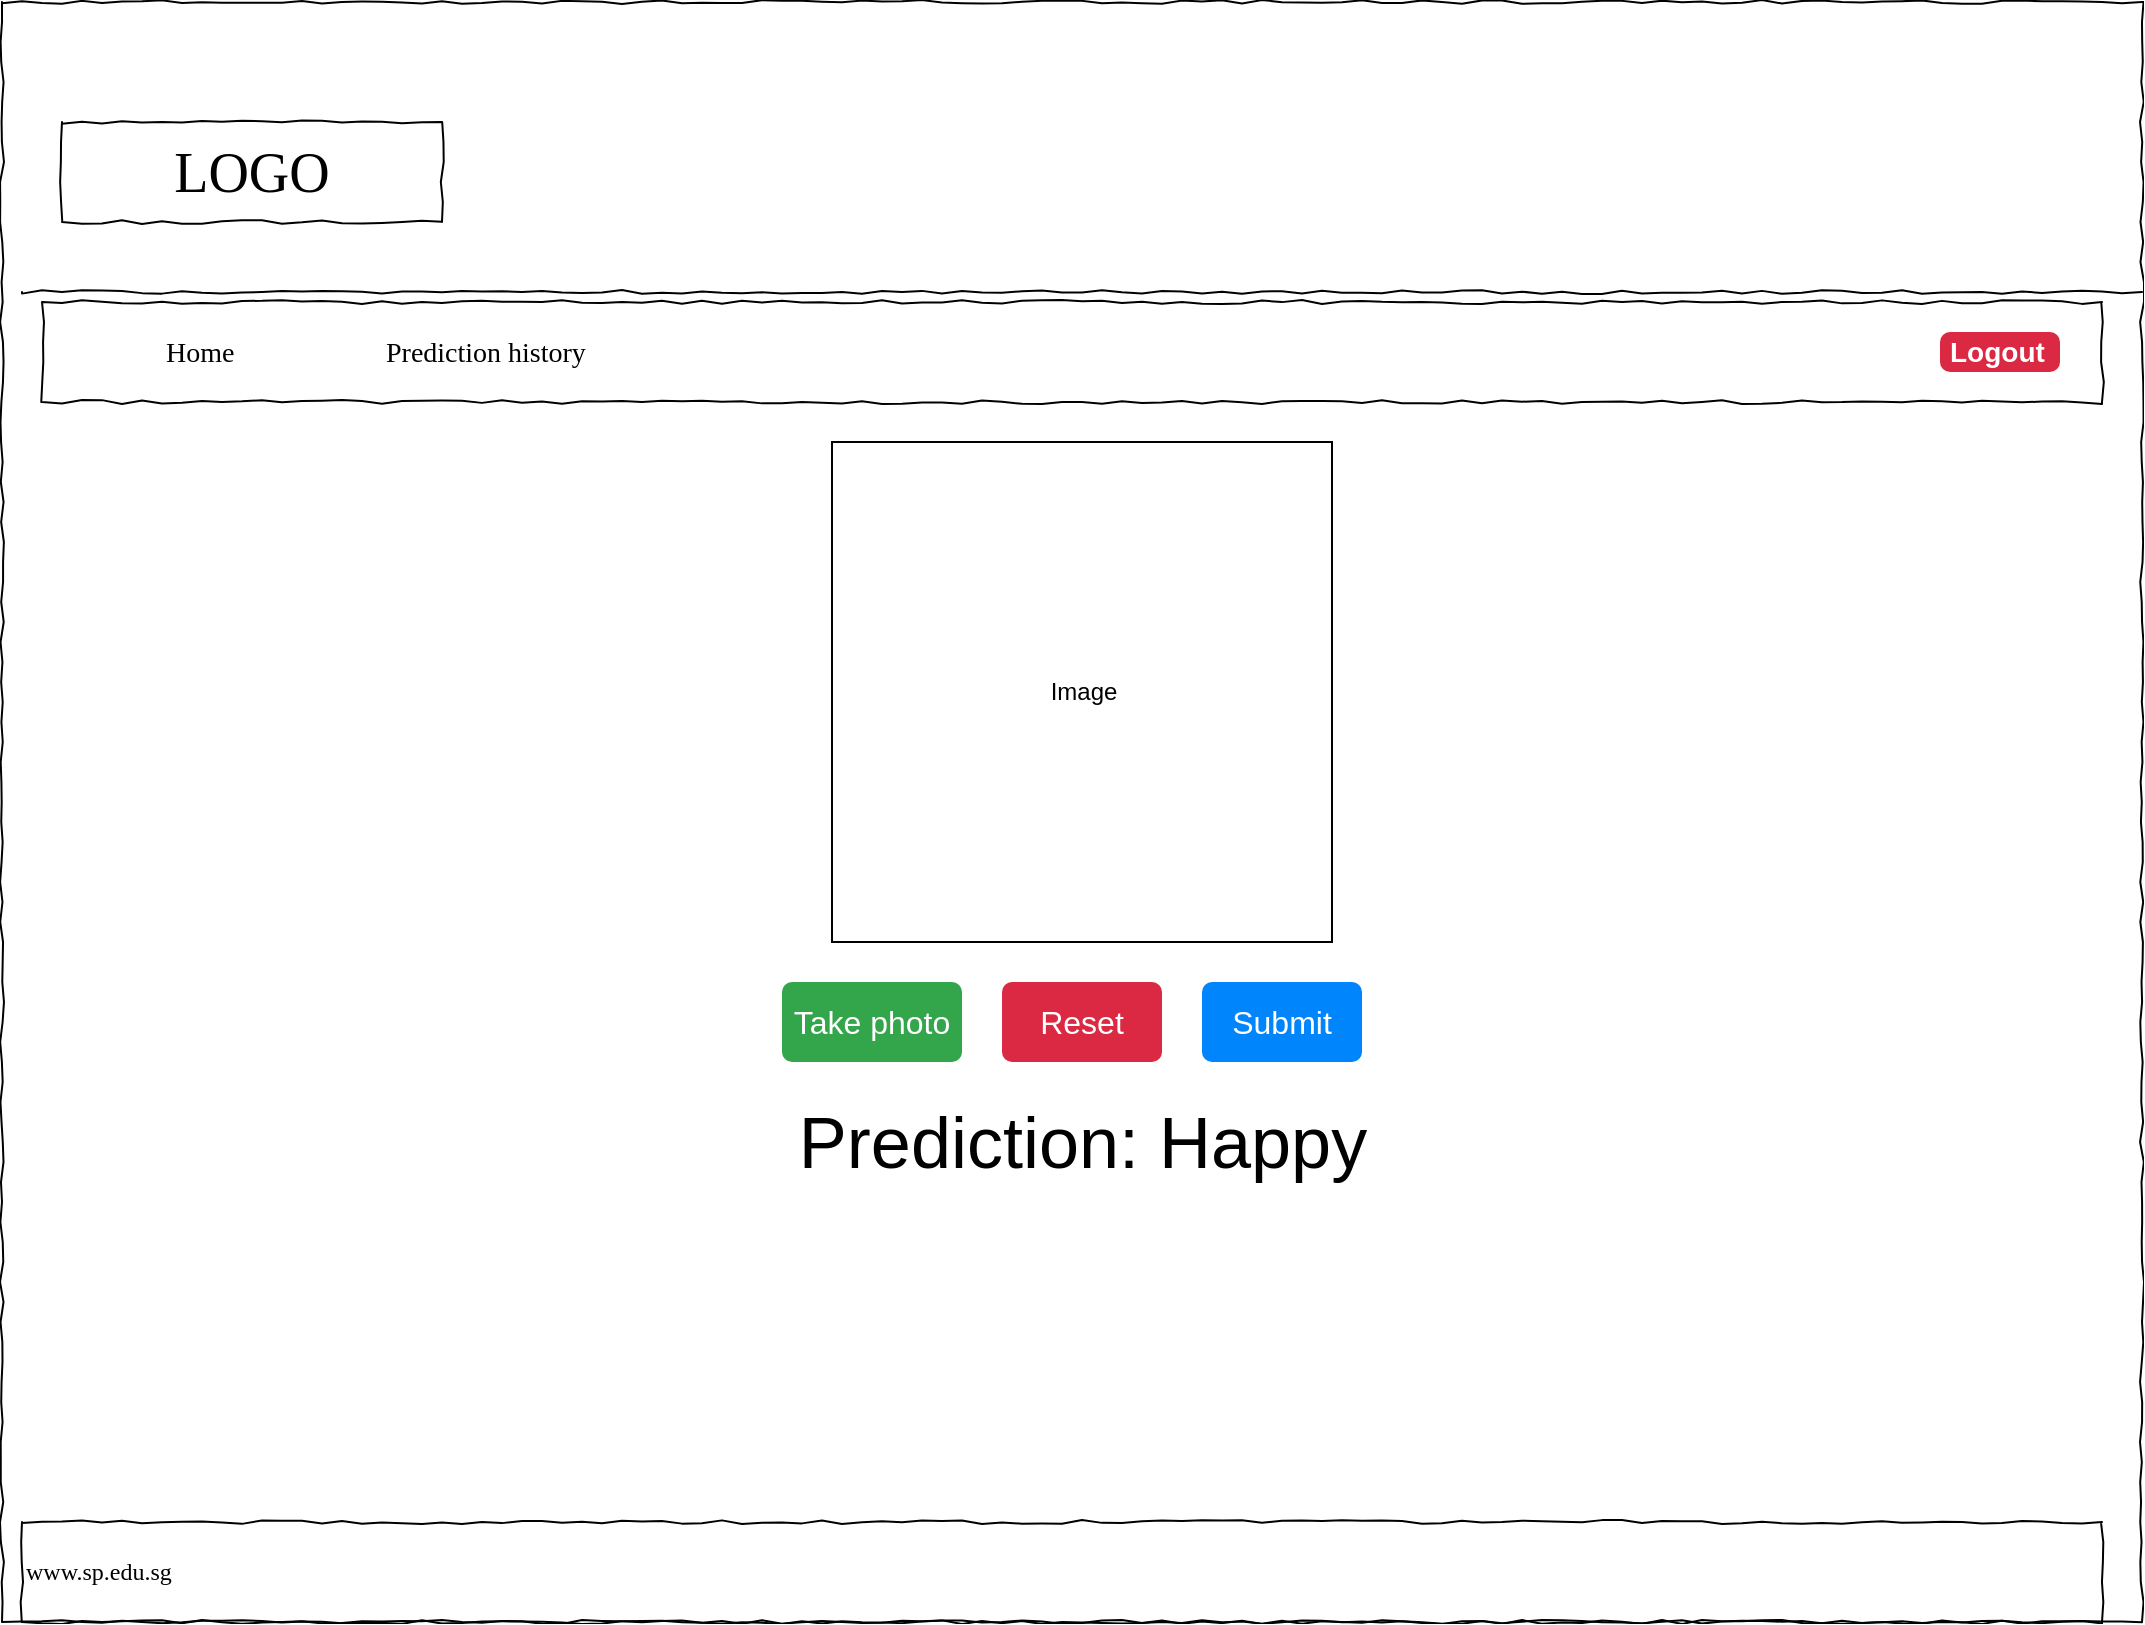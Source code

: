 <mxfile version="14.2.6" type="device" pages="4"><diagram name="Home" id="9JbGdYUq4b4UZ5RX9Bec"><mxGraphModel dx="1824" dy="1021" grid="1" gridSize="10" guides="1" tooltips="1" connect="1" arrows="1" fold="1" page="1" pageScale="1" pageWidth="1100" pageHeight="850" background="#ffffff" math="0" shadow="0"><root><mxCell id="53bDjrM72FSnywrxAI0A-0"/><mxCell id="53bDjrM72FSnywrxAI0A-1" parent="53bDjrM72FSnywrxAI0A-0"/><mxCell id="53bDjrM72FSnywrxAI0A-2" value="" style="whiteSpace=wrap;html=1;rounded=0;shadow=0;labelBackgroundColor=none;strokeColor=#000000;strokeWidth=1;fillColor=none;fontFamily=Verdana;fontSize=12;fontColor=#000000;align=center;comic=1;" vertex="1" parent="53bDjrM72FSnywrxAI0A-1"><mxGeometry x="10" width="1070" height="810" as="geometry"/></mxCell><mxCell id="53bDjrM72FSnywrxAI0A-3" value="LOGO" style="whiteSpace=wrap;html=1;rounded=0;shadow=0;labelBackgroundColor=none;strokeWidth=1;fontFamily=Verdana;fontSize=28;align=center;comic=1;" vertex="1" parent="53bDjrM72FSnywrxAI0A-1"><mxGeometry x="40" y="60" width="190" height="50" as="geometry"/></mxCell><mxCell id="53bDjrM72FSnywrxAI0A-4" value="" style="line;strokeWidth=1;html=1;rounded=0;shadow=0;labelBackgroundColor=none;fillColor=none;fontFamily=Verdana;fontSize=14;fontColor=#000000;align=center;comic=1;" vertex="1" parent="53bDjrM72FSnywrxAI0A-1"><mxGeometry x="20" y="140" width="1060" height="10" as="geometry"/></mxCell><mxCell id="53bDjrM72FSnywrxAI0A-5" value="" style="whiteSpace=wrap;html=1;rounded=0;shadow=0;labelBackgroundColor=none;strokeWidth=1;fillColor=none;fontFamily=Verdana;fontSize=12;align=center;comic=1;" vertex="1" parent="53bDjrM72FSnywrxAI0A-1"><mxGeometry x="30" y="150" width="1030" height="50" as="geometry"/></mxCell><mxCell id="53bDjrM72FSnywrxAI0A-6" value="Home&lt;br&gt;" style="text;html=1;points=[];align=left;verticalAlign=top;spacingTop=-4;fontSize=14;fontFamily=Verdana" vertex="1" parent="53bDjrM72FSnywrxAI0A-1"><mxGeometry x="90" y="165" width="60" height="20" as="geometry"/></mxCell><mxCell id="53bDjrM72FSnywrxAI0A-7" value="Prediction history" style="text;html=1;points=[];align=left;verticalAlign=top;spacingTop=-4;fontSize=14;fontFamily=Verdana" vertex="1" parent="53bDjrM72FSnywrxAI0A-1"><mxGeometry x="200" y="165" width="143" height="20" as="geometry"/></mxCell><mxCell id="53bDjrM72FSnywrxAI0A-8" value="www.sp.edu.sg" style="whiteSpace=wrap;html=1;rounded=0;shadow=0;labelBackgroundColor=none;strokeWidth=1;fillColor=none;fontFamily=Verdana;fontSize=12;align=left;comic=1;" vertex="1" parent="53bDjrM72FSnywrxAI0A-1"><mxGeometry x="20" y="760" width="1040" height="50" as="geometry"/></mxCell><mxCell id="53bDjrM72FSnywrxAI0A-9" value="Logout" style="html=1;shadow=0;dashed=0;shape=mxgraph.bootstrap.rrect;rSize=5;strokeColor=none;strokeWidth=1;fillColor=#DB2843;fontColor=#FFFFFF;whiteSpace=wrap;align=left;verticalAlign=middle;spacingLeft=0;fontStyle=1;fontSize=14;spacing=5;" vertex="1" parent="53bDjrM72FSnywrxAI0A-1"><mxGeometry x="979" y="165" width="60" height="20" as="geometry"/></mxCell><mxCell id="53bDjrM72FSnywrxAI0A-37" value="Take photo" style="html=1;shadow=0;dashed=0;shape=mxgraph.bootstrap.rrect;rSize=5;strokeColor=none;strokeWidth=1;fillColor=#33A64C;fontColor=#FFFFFF;whiteSpace=wrap;align=center;verticalAlign=middle;spacingLeft=0;fontStyle=0;fontSize=16;spacing=5;" vertex="1" parent="53bDjrM72FSnywrxAI0A-1"><mxGeometry x="400" y="490" width="90" height="40" as="geometry"/></mxCell><mxCell id="53bDjrM72FSnywrxAI0A-38" value="Submit" style="html=1;shadow=0;dashed=0;shape=mxgraph.bootstrap.rrect;rSize=5;strokeColor=none;strokeWidth=1;fillColor=#0085FC;fontColor=#FFFFFF;whiteSpace=wrap;align=center;verticalAlign=middle;spacingLeft=0;fontStyle=0;fontSize=16;spacing=5;" vertex="1" parent="53bDjrM72FSnywrxAI0A-1"><mxGeometry x="610" y="490" width="80" height="40" as="geometry"/></mxCell><mxCell id="53bDjrM72FSnywrxAI0A-39" value="Reset" style="html=1;shadow=0;dashed=0;shape=mxgraph.bootstrap.rrect;rSize=5;strokeColor=none;strokeWidth=1;fillColor=#DB2843;fontColor=#FFFFFF;whiteSpace=wrap;align=center;verticalAlign=middle;spacingLeft=0;fontStyle=0;fontSize=16;spacing=5;" vertex="1" parent="53bDjrM72FSnywrxAI0A-1"><mxGeometry x="510" y="490" width="80" height="40" as="geometry"/></mxCell><mxCell id="53bDjrM72FSnywrxAI0A-40" value="" style="whiteSpace=wrap;html=1;aspect=fixed;" vertex="1" parent="53bDjrM72FSnywrxAI0A-1"><mxGeometry x="425" y="220" width="250" height="250" as="geometry"/></mxCell><mxCell id="53bDjrM72FSnywrxAI0A-43" value="&lt;font style=&quot;font-size: 36px&quot;&gt;Prediction: Happy&lt;/font&gt;" style="text;html=1;strokeColor=none;fillColor=none;align=center;verticalAlign=middle;whiteSpace=wrap;rounded=0;" vertex="1" parent="53bDjrM72FSnywrxAI0A-1"><mxGeometry x="373" y="550" width="355" height="40" as="geometry"/></mxCell><mxCell id="53bDjrM72FSnywrxAI0A-44" value="Image" style="text;html=1;strokeColor=none;fillColor=none;align=center;verticalAlign=middle;whiteSpace=wrap;rounded=0;" vertex="1" parent="53bDjrM72FSnywrxAI0A-1"><mxGeometry x="500.5" y="325" width="100" height="40" as="geometry"/></mxCell></root></mxGraphModel></diagram><diagram name="History" id="03018318-947c-dd8e-b7a3-06fadd420f32"><mxGraphModel dx="1824" dy="1021" grid="1" gridSize="10" guides="1" tooltips="1" connect="1" arrows="1" fold="1" page="1" pageScale="1" pageWidth="1100" pageHeight="850" background="#ffffff" math="0" shadow="0"><root><mxCell id="0"/><mxCell id="1" parent="0"/><mxCell id="hdChy5hYVptD2h0LV5K6-1" value="" style="whiteSpace=wrap;html=1;rounded=0;shadow=0;labelBackgroundColor=none;strokeColor=#000000;strokeWidth=1;fillColor=none;fontFamily=Verdana;fontSize=12;fontColor=#000000;align=center;comic=1;" parent="1" vertex="1"><mxGeometry x="10" width="1070" height="810" as="geometry"/></mxCell><mxCell id="677b7b8949515195-2" value="LOGO" style="whiteSpace=wrap;html=1;rounded=0;shadow=0;labelBackgroundColor=none;strokeWidth=1;fontFamily=Verdana;fontSize=28;align=center;comic=1;" parent="1" vertex="1"><mxGeometry x="40" y="60" width="190" height="50" as="geometry"/></mxCell><mxCell id="677b7b8949515195-9" value="" style="line;strokeWidth=1;html=1;rounded=0;shadow=0;labelBackgroundColor=none;fillColor=none;fontFamily=Verdana;fontSize=14;fontColor=#000000;align=center;comic=1;" parent="1" vertex="1"><mxGeometry x="20" y="140" width="1060" height="10" as="geometry"/></mxCell><mxCell id="677b7b8949515195-10" value="" style="whiteSpace=wrap;html=1;rounded=0;shadow=0;labelBackgroundColor=none;strokeWidth=1;fillColor=none;fontFamily=Verdana;fontSize=12;align=center;comic=1;" parent="1" vertex="1"><mxGeometry x="30" y="150" width="1030" height="50" as="geometry"/></mxCell><mxCell id="677b7b8949515195-11" value="Home&lt;br&gt;" style="text;html=1;points=[];align=left;verticalAlign=top;spacingTop=-4;fontSize=14;fontFamily=Verdana" parent="1" vertex="1"><mxGeometry x="90" y="165" width="60" height="20" as="geometry"/></mxCell><mxCell id="677b7b8949515195-12" value="Prediction history" style="text;html=1;points=[];align=left;verticalAlign=top;spacingTop=-4;fontSize=14;fontFamily=Verdana" parent="1" vertex="1"><mxGeometry x="200" y="165" width="143" height="20" as="geometry"/></mxCell><mxCell id="nNE-xaoQfHsKrxAk1MJ3-17" value="www.sp.edu.sg" style="whiteSpace=wrap;html=1;rounded=0;shadow=0;labelBackgroundColor=none;strokeWidth=1;fillColor=none;fontFamily=Verdana;fontSize=12;align=left;comic=1;" parent="1" vertex="1"><mxGeometry x="20" y="760" width="1040" height="50" as="geometry"/></mxCell><mxCell id="eZ_RGoLAPMysSX8NzCHg-44" value="Logout" style="html=1;shadow=0;dashed=0;shape=mxgraph.bootstrap.rrect;rSize=5;strokeColor=none;strokeWidth=1;fillColor=#DB2843;fontColor=#FFFFFF;whiteSpace=wrap;align=left;verticalAlign=middle;spacingLeft=0;fontStyle=1;fontSize=14;spacing=5;" parent="1" vertex="1"><mxGeometry x="979" y="165" width="60" height="20" as="geometry"/></mxCell><mxCell id="nNE-xaoQfHsKrxAk1MJ3-117" value="&lt;table border=&quot;1&quot; width=&quot;100%&quot; cellpadding=&quot;4&quot; style=&quot;width: 100% ; height: 100% ; border-collapse: collapse&quot;&gt;&lt;tbody&gt;&lt;tr style=&quot;background-color: #a7c942 ; color: #ffffff ; border: 1px solid #98bf21&quot;&gt;&lt;th align=&quot;left&quot;&gt;Date&lt;/th&gt;&lt;th align=&quot;left&quot;&gt;Image name&lt;/th&gt;&lt;td&gt;Prediction&lt;/td&gt;&lt;td&gt;Delete item&lt;/td&gt;&lt;/tr&gt;&lt;tr&gt;&lt;td&gt;Value&lt;/td&gt;&lt;td&gt;Value&lt;br&gt;&lt;/td&gt;&lt;td&gt;Value&lt;br&gt;&lt;/td&gt;&lt;td&gt;&lt;br&gt;&lt;/td&gt;&lt;/tr&gt;&lt;tr&gt;&lt;td&gt;Value&lt;br&gt;&lt;/td&gt;&lt;td&gt;Value&lt;br&gt;&lt;/td&gt;&lt;td&gt;Value&lt;br&gt;&lt;/td&gt;&lt;td&gt;&lt;br&gt;&lt;/td&gt;&lt;/tr&gt;&lt;tr&gt;&lt;td&gt;Value&lt;br&gt;&lt;/td&gt;&lt;td&gt;Value&lt;br&gt;&lt;/td&gt;&lt;td&gt;Value&lt;br&gt;&lt;/td&gt;&lt;td&gt;&lt;br&gt;&lt;/td&gt;&lt;/tr&gt;&lt;tr&gt;&lt;td&gt;Value&lt;br&gt;&lt;/td&gt;&lt;td&gt;Value&lt;br&gt;&lt;/td&gt;&lt;td&gt;Value&lt;br&gt;&lt;/td&gt;&lt;td&gt;&lt;br&gt;&lt;/td&gt;&lt;/tr&gt;&lt;tr&gt;&lt;td&gt;Value&lt;br&gt;&lt;/td&gt;&lt;td&gt;Value&lt;br&gt;&lt;/td&gt;&lt;td&gt;Value&lt;br&gt;&lt;/td&gt;&lt;td&gt;&lt;br&gt;&lt;/td&gt;&lt;/tr&gt;&lt;tr&gt;&lt;td&gt;Value&lt;br&gt;&lt;/td&gt;&lt;td&gt;Value&lt;br&gt;&lt;/td&gt;&lt;td&gt;Value&lt;br&gt;&lt;/td&gt;&lt;td&gt;&lt;br&gt;&lt;/td&gt;&lt;/tr&gt;&lt;tr&gt;&lt;td&gt;Value&lt;br&gt;&lt;/td&gt;&lt;td&gt;Value&lt;br&gt;&lt;/td&gt;&lt;td&gt;Value&lt;br&gt;&lt;/td&gt;&lt;td&gt;&lt;br&gt;&lt;/td&gt;&lt;/tr&gt;&lt;tr&gt;&lt;td&gt;Value&lt;br&gt;&lt;/td&gt;&lt;td&gt;Value&lt;br&gt;&lt;/td&gt;&lt;td&gt;Value&lt;br&gt;&lt;/td&gt;&lt;td&gt;&lt;br&gt;&lt;/td&gt;&lt;/tr&gt;&lt;tr&gt;&lt;td&gt;Value&lt;br&gt;&lt;/td&gt;&lt;td&gt;Value&lt;br&gt;&lt;/td&gt;&lt;td&gt;Value&lt;br&gt;&lt;/td&gt;&lt;td&gt;&lt;br&gt;&lt;/td&gt;&lt;/tr&gt;&lt;tr&gt;&lt;td&gt;Value&lt;br&gt;&lt;/td&gt;&lt;td&gt;Value&lt;br&gt;&lt;/td&gt;&lt;td&gt;Value&lt;br&gt;&lt;/td&gt;&lt;td&gt;&lt;br&gt;&lt;/td&gt;&lt;/tr&gt;&lt;/tbody&gt;&lt;/table&gt;" style="text;html=1;overflow=fill;rounded=0;fontSize=14;align=left;fillColor=#dae8fc;strokeColor=#6c8ebf;" parent="1" vertex="1"><mxGeometry x="242" y="279" width="615.05" height="395" as="geometry"/></mxCell><mxCell id="nNE-xaoQfHsKrxAk1MJ3-139" value="Delete" style="html=1;shadow=0;dashed=0;shape=mxgraph.bootstrap.rrect;rSize=5;strokeColor=none;strokeWidth=1;fillColor=#DB2843;fontColor=#FFFFFF;whiteSpace=wrap;align=center;verticalAlign=middle;spacingLeft=0;fontStyle=1;fontSize=14;spacing=5;" parent="1" vertex="1"><mxGeometry x="730.003" y="354" width="80.816" height="30" as="geometry"/></mxCell><mxCell id="eZ_RGoLAPMysSX8NzCHg-41" value="Delete" style="html=1;shadow=0;dashed=0;shape=mxgraph.bootstrap.rrect;rSize=5;strokeColor=none;strokeWidth=1;fillColor=#DB2843;fontColor=#FFFFFF;whiteSpace=wrap;align=center;verticalAlign=middle;spacingLeft=0;fontStyle=1;fontSize=14;spacing=5;" parent="1" vertex="1"><mxGeometry x="730" y="320" width="80" height="28.71" as="geometry"/></mxCell><mxCell id="eZ_RGoLAPMysSX8NzCHg-42" value="Delete" style="html=1;shadow=0;dashed=0;shape=mxgraph.bootstrap.rrect;rSize=5;strokeColor=none;strokeWidth=1;fillColor=#DB2843;fontColor=#FFFFFF;whiteSpace=wrap;align=center;verticalAlign=middle;spacingLeft=0;fontStyle=1;fontSize=14;spacing=5;" parent="1" vertex="1"><mxGeometry x="729.183" y="390" width="80.816" height="30" as="geometry"/></mxCell><mxCell id="eZ_RGoLAPMysSX8NzCHg-43" value="Delete" style="html=1;shadow=0;dashed=0;shape=mxgraph.bootstrap.rrect;rSize=5;strokeColor=none;strokeWidth=1;fillColor=#DB2843;fontColor=#FFFFFF;whiteSpace=wrap;align=center;verticalAlign=middle;spacingLeft=0;fontStyle=1;fontSize=14;spacing=5;" parent="1" vertex="1"><mxGeometry x="729.183" y="425" width="80.816" height="30" as="geometry"/></mxCell><mxCell id="HYWot93xJ5HxAhMq_7Jt-56" value="Delete" style="html=1;shadow=0;dashed=0;shape=mxgraph.bootstrap.rrect;rSize=5;strokeColor=none;strokeWidth=1;fillColor=#DB2843;fontColor=#FFFFFF;whiteSpace=wrap;align=center;verticalAlign=middle;spacingLeft=0;fontStyle=1;fontSize=14;spacing=5;" parent="1" vertex="1"><mxGeometry x="730.003" y="462" width="80.816" height="30" as="geometry"/></mxCell><mxCell id="HYWot93xJ5HxAhMq_7Jt-57" value="Delete" style="html=1;shadow=0;dashed=0;shape=mxgraph.bootstrap.rrect;rSize=5;strokeColor=none;strokeWidth=1;fillColor=#DB2843;fontColor=#FFFFFF;whiteSpace=wrap;align=center;verticalAlign=middle;spacingLeft=0;fontStyle=1;fontSize=14;spacing=5;" parent="1" vertex="1"><mxGeometry x="730.003" y="497" width="80.816" height="29" as="geometry"/></mxCell><mxCell id="HYWot93xJ5HxAhMq_7Jt-58" value="Delete" style="html=1;shadow=0;dashed=0;shape=mxgraph.bootstrap.rrect;rSize=5;strokeColor=none;strokeWidth=1;fillColor=#DB2843;fontColor=#FFFFFF;whiteSpace=wrap;align=center;verticalAlign=middle;spacingLeft=0;fontStyle=1;fontSize=14;spacing=5;" parent="1" vertex="1"><mxGeometry x="730.003" y="533" width="80.816" height="30" as="geometry"/></mxCell><mxCell id="HYWot93xJ5HxAhMq_7Jt-59" value="Delete" style="html=1;shadow=0;dashed=0;shape=mxgraph.bootstrap.rrect;rSize=5;strokeColor=none;strokeWidth=1;fillColor=#DB2843;fontColor=#FFFFFF;whiteSpace=wrap;align=center;verticalAlign=middle;spacingLeft=0;fontStyle=1;fontSize=14;spacing=5;" parent="1" vertex="1"><mxGeometry x="730" y="570" width="80.82" height="30" as="geometry"/></mxCell><mxCell id="HYWot93xJ5HxAhMq_7Jt-60" value="Delete" style="html=1;shadow=0;dashed=0;shape=mxgraph.bootstrap.rrect;rSize=5;strokeColor=none;strokeWidth=1;fillColor=#DB2843;fontColor=#FFFFFF;whiteSpace=wrap;align=center;verticalAlign=middle;spacingLeft=0;fontStyle=1;fontSize=14;spacing=5;" parent="1" vertex="1"><mxGeometry x="729.183" y="603" width="80.816" height="30" as="geometry"/></mxCell><mxCell id="HYWot93xJ5HxAhMq_7Jt-61" value="Delete" style="html=1;shadow=0;dashed=0;shape=mxgraph.bootstrap.rrect;rSize=5;strokeColor=none;strokeWidth=1;fillColor=#DB2843;fontColor=#FFFFFF;whiteSpace=wrap;align=center;verticalAlign=middle;spacingLeft=0;fontStyle=1;fontSize=14;spacing=5;" parent="1" vertex="1"><mxGeometry x="730.003" y="640" width="80.816" height="30" as="geometry"/></mxCell><mxCell id="HYWot93xJ5HxAhMq_7Jt-62" value="" style="html=1;shadow=0;dashed=0;shape=mxgraph.bootstrap.rrect;rSize=5;strokeColor=#DEE2E6;html=1;whiteSpace=wrap;fillColor=#ffffff;fontColor=#0085FC;fontSize=14;" parent="1" vertex="1"><mxGeometry x="440" y="690" width="220" height="30" as="geometry"/></mxCell><mxCell id="HYWot93xJ5HxAhMq_7Jt-63" value="Previous" style="strokeColor=inherit;fillColor=inherit;gradientColor=inherit;html=1;shadow=0;dashed=0;shape=mxgraph.bootstrap.leftButton;rSize=5;perimeter=none;whiteSpace=wrap;resizeHeight=1;fontColor=#6C767D;fontSize=14;" parent="HYWot93xJ5HxAhMq_7Jt-62" vertex="1"><mxGeometry width="70" height="30" relative="1" as="geometry"/></mxCell><mxCell id="HYWot93xJ5HxAhMq_7Jt-64" value="1" style="strokeColor=inherit;fillColor=inherit;gradientColor=inherit;fontColor=inherit;html=1;shadow=0;dashed=0;perimeter=none;whiteSpace=wrap;resizeHeight=1;fontSize=14;" parent="HYWot93xJ5HxAhMq_7Jt-62" vertex="1"><mxGeometry width="30" height="30" relative="1" as="geometry"><mxPoint x="70" as="offset"/></mxGeometry></mxCell><mxCell id="HYWot93xJ5HxAhMq_7Jt-65" value="2" style="html=1;shadow=0;dashed=0;perimeter=none;whiteSpace=wrap;resizeHeight=1;fillColor=#0085FC;strokeColor=none;fontColor=#ffffff;fontSize=14;" parent="HYWot93xJ5HxAhMq_7Jt-62" vertex="1"><mxGeometry width="30" height="30" relative="1" as="geometry"><mxPoint x="100" as="offset"/></mxGeometry></mxCell><mxCell id="HYWot93xJ5HxAhMq_7Jt-66" value="3" style="strokeColor=inherit;fillColor=inherit;gradientColor=inherit;fontColor=inherit;html=1;shadow=0;dashed=0;perimeter=none;whiteSpace=wrap;resizeHeight=1;fontSize=14;" parent="HYWot93xJ5HxAhMq_7Jt-62" vertex="1"><mxGeometry width="30" height="30" relative="1" as="geometry"><mxPoint x="130" as="offset"/></mxGeometry></mxCell><mxCell id="HYWot93xJ5HxAhMq_7Jt-67" value="Next" style="strokeColor=inherit;fillColor=inherit;gradientColor=inherit;fontColor=inherit;html=1;shadow=0;dashed=0;shape=mxgraph.bootstrap.rightButton;rSize=5;perimeter=none;whiteSpace=wrap;resizeHeight=1;fontSize=14;" parent="HYWot93xJ5HxAhMq_7Jt-62" vertex="1"><mxGeometry x="1" width="60" height="30" relative="1" as="geometry"><mxPoint x="-60" as="offset"/></mxGeometry></mxCell><mxCell id="gMYSvFI4oWiSLBfjxOv3-2" value="" style="shape=rect;fillColor=#e0e0e0;strokeColor=none;" vertex="1" parent="1"><mxGeometry x="243" y="242" width="90" height="28.13" as="geometry"/></mxCell><mxCell id="gMYSvFI4oWiSLBfjxOv3-3" value="" style="html=1;strokeWidth=1;shadow=0;dashed=0;shape=mxgraph.ios7ui.marginRect;rx=3;ry=3;rectMargin=5;strokeColor=none;" vertex="1" parent="gMYSvFI4oWiSLBfjxOv3-2"><mxGeometry width="90" height="28.13" as="geometry"/></mxCell><mxCell id="gMYSvFI4oWiSLBfjxOv3-4" value="Search" style="shape=mxgraph.ios7.icons.looking_glass;strokeColor=#e0e0e0;fillColor=none;fontColor=#e0e0e0;labelPosition=right;verticalLabelPosition=middle;align=left;verticalAlign=middle;fontSize=6;fontStyle=0;spacingTop=2;" vertex="1" parent="gMYSvFI4oWiSLBfjxOv3-2"><mxGeometry x="0.5" y="0.5" width="6" height="6" relative="1" as="geometry"><mxPoint x="-17" y="-3" as="offset"/></mxGeometry></mxCell><mxCell id="gMYSvFI4oWiSLBfjxOv3-6" value="" style="shape=rect;fillColor=#e0e0e0;strokeColor=none;" vertex="1" parent="1"><mxGeometry x="537" y="240" width="140" height="30" as="geometry"/></mxCell><mxCell id="gMYSvFI4oWiSLBfjxOv3-7" value="" style="html=1;strokeWidth=1;shadow=0;dashed=0;shape=mxgraph.ios7ui.marginRect;rx=3;ry=3;rectMargin=5;strokeColor=none;" vertex="1" parent="gMYSvFI4oWiSLBfjxOv3-6"><mxGeometry width="140" height="30" as="geometry"/></mxCell><mxCell id="gMYSvFI4oWiSLBfjxOv3-8" value="Search" style="shape=mxgraph.ios7.icons.looking_glass;strokeColor=#e0e0e0;fillColor=none;fontColor=#e0e0e0;labelPosition=right;verticalLabelPosition=middle;align=left;verticalAlign=middle;fontSize=6;fontStyle=0;spacingTop=2;" vertex="1" parent="gMYSvFI4oWiSLBfjxOv3-6"><mxGeometry x="0.5" y="0.5" width="6" height="6" relative="1" as="geometry"><mxPoint x="-17" y="-3" as="offset"/></mxGeometry></mxCell><mxCell id="gMYSvFI4oWiSLBfjxOv3-9" value="" style="shape=rect;fillColor=#e0e0e0;strokeColor=none;" vertex="1" parent="1"><mxGeometry x="343" y="241" width="183" height="30" as="geometry"/></mxCell><mxCell id="gMYSvFI4oWiSLBfjxOv3-10" value="" style="html=1;strokeWidth=1;shadow=0;dashed=0;shape=mxgraph.ios7ui.marginRect;rx=3;ry=3;rectMargin=5;strokeColor=none;" vertex="1" parent="gMYSvFI4oWiSLBfjxOv3-9"><mxGeometry width="183" height="30" as="geometry"/></mxCell><mxCell id="gMYSvFI4oWiSLBfjxOv3-11" value="Search" style="shape=mxgraph.ios7.icons.looking_glass;strokeColor=#e0e0e0;fillColor=none;fontColor=#e0e0e0;labelPosition=right;verticalLabelPosition=middle;align=left;verticalAlign=middle;fontSize=6;fontStyle=0;spacingTop=2;" vertex="1" parent="gMYSvFI4oWiSLBfjxOv3-9"><mxGeometry x="0.5" y="0.5" width="6" height="6" relative="1" as="geometry"><mxPoint x="-17" y="-3" as="offset"/></mxGeometry></mxCell><mxCell id="gMYSvFI4oWiSLBfjxOv3-12" value="Search" style="rounded=1;fillColor=#0057D8;align=center;strokeColor=none;html=1;fontColor=#ffffff;fontSize=12" vertex="1" parent="1"><mxGeometry x="700" y="238.5" width="140" height="33" as="geometry"/></mxCell></root></mxGraphModel></diagram><diagram name="Register" id="4c42vntfOEYYWhDBx3gF"><mxGraphModel dx="1550" dy="868" grid="1" gridSize="10" guides="1" tooltips="1" connect="1" arrows="1" fold="1" page="1" pageScale="1" pageWidth="1100" pageHeight="850" background="#ffffff" math="0" shadow="0"><root><mxCell id="r91SUuhTCPxKFNj_TVLJ-0"/><mxCell id="r91SUuhTCPxKFNj_TVLJ-1" parent="r91SUuhTCPxKFNj_TVLJ-0"/><mxCell id="r91SUuhTCPxKFNj_TVLJ-2" value="" style="whiteSpace=wrap;html=1;rounded=0;shadow=0;labelBackgroundColor=none;strokeColor=#000000;strokeWidth=1;fillColor=none;fontFamily=Verdana;fontSize=12;fontColor=#000000;align=center;comic=1;" vertex="1" parent="r91SUuhTCPxKFNj_TVLJ-1"><mxGeometry x="10" width="1070" height="810" as="geometry"/></mxCell><mxCell id="r91SUuhTCPxKFNj_TVLJ-37" value="" style="rounded=0;whiteSpace=wrap;html=1;fillColor=#33001A;" vertex="1" parent="r91SUuhTCPxKFNj_TVLJ-1"><mxGeometry x="10" width="580" height="810" as="geometry"/></mxCell><mxCell id="r91SUuhTCPxKFNj_TVLJ-38" value="" style="strokeWidth=1;shadow=0;dashed=0;align=center;html=1;shape=mxgraph.mockup.forms.rrect;rSize=0;fillColor=#ffffff;labelBackgroundColor=none;fontSize=36;strokeColor=none;" vertex="1" parent="r91SUuhTCPxKFNj_TVLJ-1"><mxGeometry x="730" y="295" width="273.33" height="220" as="geometry"/></mxCell><mxCell id="r91SUuhTCPxKFNj_TVLJ-39" value="Register" style="strokeWidth=1;shadow=0;dashed=0;align=center;html=1;shape=mxgraph.mockup.forms.anchor;fontSize=12;fontColor=#666666;align=left;resizeWidth=1;spacingLeft=0;" vertex="1" parent="r91SUuhTCPxKFNj_TVLJ-38"><mxGeometry width="136.665" height="20" relative="1" as="geometry"><mxPoint x="11" y="10" as="offset"/></mxGeometry></mxCell><mxCell id="r91SUuhTCPxKFNj_TVLJ-40" value="" style="shape=line;strokeColor=#ddeeff;strokeWidth=2;html=1;resizeWidth=1;" vertex="1" parent="r91SUuhTCPxKFNj_TVLJ-38"><mxGeometry width="245.997" height="10" relative="1" as="geometry"><mxPoint x="10" y="30" as="offset"/></mxGeometry></mxCell><mxCell id="r91SUuhTCPxKFNj_TVLJ-41" value="User Name:" style="strokeWidth=1;shadow=0;dashed=0;align=center;html=1;shape=mxgraph.mockup.forms.anchor;fontSize=12;fontColor=#666666;align=left;resizeWidth=1;spacingLeft=0;" vertex="1" parent="r91SUuhTCPxKFNj_TVLJ-38"><mxGeometry width="136.665" height="20" relative="1" as="geometry"><mxPoint x="10" y="40" as="offset"/></mxGeometry></mxCell><mxCell id="r91SUuhTCPxKFNj_TVLJ-42" value="johndoe" style="strokeWidth=1;shadow=0;dashed=0;align=center;html=1;shape=mxgraph.mockup.forms.rrect;rSize=0;strokeColor=#999999;fontColor=#666666;align=left;spacingLeft=5;resizeWidth=1;" vertex="1" parent="r91SUuhTCPxKFNj_TVLJ-38"><mxGeometry width="204.998" height="25" relative="1" as="geometry"><mxPoint x="10" y="60" as="offset"/></mxGeometry></mxCell><mxCell id="r91SUuhTCPxKFNj_TVLJ-43" value="Password:" style="strokeWidth=1;shadow=0;dashed=0;align=center;html=1;shape=mxgraph.mockup.forms.anchor;fontSize=12;fontColor=#666666;align=left;resizeWidth=1;spacingLeft=0;" vertex="1" parent="r91SUuhTCPxKFNj_TVLJ-38"><mxGeometry width="136.665" height="20" relative="1" as="geometry"><mxPoint x="10" y="95" as="offset"/></mxGeometry></mxCell><mxCell id="r91SUuhTCPxKFNj_TVLJ-44" value="********" style="strokeWidth=1;shadow=0;dashed=0;align=center;html=1;shape=mxgraph.mockup.forms.rrect;rSize=0;strokeColor=#999999;fontColor=#666666;align=left;spacingLeft=5;resizeWidth=1;" vertex="1" parent="r91SUuhTCPxKFNj_TVLJ-38"><mxGeometry width="204.998" height="25" relative="1" as="geometry"><mxPoint x="10" y="115" as="offset"/></mxGeometry></mxCell><mxCell id="r91SUuhTCPxKFNj_TVLJ-45" value="Register" style="strokeWidth=1;shadow=0;dashed=0;align=center;html=1;shape=mxgraph.mockup.forms.rrect;rSize=5;strokeColor=none;fontColor=#ffffff;fillColor=#66bbff;fontSize=16;fontStyle=1;" vertex="1" parent="r91SUuhTCPxKFNj_TVLJ-38"><mxGeometry y="1" width="80" height="30" relative="1" as="geometry"><mxPoint x="10" y="-50" as="offset"/></mxGeometry></mxCell><mxCell id="r91SUuhTCPxKFNj_TVLJ-46" value="" style="strokeWidth=1;shadow=0;dashed=0;align=center;html=1;shape=mxgraph.mockup.forms.anchor;fontSize=12;fontColor=#9999ff;align=left;spacingLeft=0;fontStyle=4;resizeWidth=1;" vertex="1" parent="r91SUuhTCPxKFNj_TVLJ-38"><mxGeometry y="1" width="204.998" height="20" relative="1" as="geometry"><mxPoint x="10" y="-110" as="offset"/></mxGeometry></mxCell><mxCell id="r91SUuhTCPxKFNj_TVLJ-47" value="&lt;font color=&quot;#ffffff&quot;&gt;Emotions Detector&lt;/font&gt;" style="text;html=1;align=center;verticalAlign=middle;whiteSpace=wrap;rounded=0;fontSize=36;" vertex="1" parent="r91SUuhTCPxKFNj_TVLJ-1"><mxGeometry x="130" y="430" width="360" height="110" as="geometry"/></mxCell><mxCell id="r91SUuhTCPxKFNj_TVLJ-48" value="&lt;font color=&quot;#ffffff&quot; style=&quot;font-size: 36px&quot;&gt;Logo&lt;/font&gt;" style="text;html=1;align=center;verticalAlign=middle;whiteSpace=wrap;rounded=0;fontSize=36;labelBorderColor=none;labelBackgroundColor=none;strokeColor=#FFFFFF;" vertex="1" parent="r91SUuhTCPxKFNj_TVLJ-1"><mxGeometry x="130" y="310" width="360" height="110" as="geometry"/></mxCell></root></mxGraphModel></diagram><diagram name="Login" id="swCJsDqiITxB_witxezu"><mxGraphModel dx="1550" dy="868" grid="1" gridSize="10" guides="1" tooltips="1" connect="1" arrows="1" fold="1" page="1" pageScale="1" pageWidth="1100" pageHeight="850" background="#ffffff" math="0" shadow="0"><root><mxCell id="u8z_0fJnGcRTcqLJoCRY-0"/><mxCell id="u8z_0fJnGcRTcqLJoCRY-1" parent="u8z_0fJnGcRTcqLJoCRY-0"/><mxCell id="u8z_0fJnGcRTcqLJoCRY-2" value="" style="whiteSpace=wrap;html=1;rounded=0;shadow=0;labelBackgroundColor=none;strokeColor=#000000;strokeWidth=1;fillColor=none;fontFamily=Verdana;fontSize=12;fontColor=#000000;align=center;comic=1;" vertex="1" parent="u8z_0fJnGcRTcqLJoCRY-1"><mxGeometry x="10" width="1070" height="810" as="geometry"/></mxCell><mxCell id="u8z_0fJnGcRTcqLJoCRY-3" value="" style="rounded=0;whiteSpace=wrap;html=1;fillColor=#33001A;" vertex="1" parent="u8z_0fJnGcRTcqLJoCRY-1"><mxGeometry x="10" width="580" height="810" as="geometry"/></mxCell><mxCell id="u8z_0fJnGcRTcqLJoCRY-4" value="" style="strokeWidth=1;shadow=0;dashed=0;align=center;html=1;shape=mxgraph.mockup.forms.rrect;rSize=0;fillColor=#ffffff;labelBackgroundColor=none;fontSize=36;strokeColor=none;" vertex="1" parent="u8z_0fJnGcRTcqLJoCRY-1"><mxGeometry x="730" y="295" width="273.33" height="220" as="geometry"/></mxCell><mxCell id="u8z_0fJnGcRTcqLJoCRY-5" value="Login" style="strokeWidth=1;shadow=0;dashed=0;align=center;html=1;shape=mxgraph.mockup.forms.anchor;fontSize=12;fontColor=#666666;align=left;resizeWidth=1;spacingLeft=0;" vertex="1" parent="u8z_0fJnGcRTcqLJoCRY-4"><mxGeometry width="136.665" height="20" relative="1" as="geometry"><mxPoint x="11" y="10" as="offset"/></mxGeometry></mxCell><mxCell id="u8z_0fJnGcRTcqLJoCRY-6" value="" style="shape=line;strokeColor=#ddeeff;strokeWidth=2;html=1;resizeWidth=1;" vertex="1" parent="u8z_0fJnGcRTcqLJoCRY-4"><mxGeometry width="245.997" height="10" relative="1" as="geometry"><mxPoint x="10" y="30" as="offset"/></mxGeometry></mxCell><mxCell id="u8z_0fJnGcRTcqLJoCRY-7" value="User Name:" style="strokeWidth=1;shadow=0;dashed=0;align=center;html=1;shape=mxgraph.mockup.forms.anchor;fontSize=12;fontColor=#666666;align=left;resizeWidth=1;spacingLeft=0;" vertex="1" parent="u8z_0fJnGcRTcqLJoCRY-4"><mxGeometry width="136.665" height="20" relative="1" as="geometry"><mxPoint x="10" y="40" as="offset"/></mxGeometry></mxCell><mxCell id="u8z_0fJnGcRTcqLJoCRY-8" value="johndoe" style="strokeWidth=1;shadow=0;dashed=0;align=center;html=1;shape=mxgraph.mockup.forms.rrect;rSize=0;strokeColor=#999999;fontColor=#666666;align=left;spacingLeft=5;resizeWidth=1;" vertex="1" parent="u8z_0fJnGcRTcqLJoCRY-4"><mxGeometry width="204.998" height="25" relative="1" as="geometry"><mxPoint x="10" y="60" as="offset"/></mxGeometry></mxCell><mxCell id="u8z_0fJnGcRTcqLJoCRY-9" value="Password:" style="strokeWidth=1;shadow=0;dashed=0;align=center;html=1;shape=mxgraph.mockup.forms.anchor;fontSize=12;fontColor=#666666;align=left;resizeWidth=1;spacingLeft=0;" vertex="1" parent="u8z_0fJnGcRTcqLJoCRY-4"><mxGeometry width="136.665" height="20" relative="1" as="geometry"><mxPoint x="10" y="95" as="offset"/></mxGeometry></mxCell><mxCell id="u8z_0fJnGcRTcqLJoCRY-10" value="********" style="strokeWidth=1;shadow=0;dashed=0;align=center;html=1;shape=mxgraph.mockup.forms.rrect;rSize=0;strokeColor=#999999;fontColor=#666666;align=left;spacingLeft=5;resizeWidth=1;" vertex="1" parent="u8z_0fJnGcRTcqLJoCRY-4"><mxGeometry width="204.998" height="25" relative="1" as="geometry"><mxPoint x="10" y="115" as="offset"/></mxGeometry></mxCell><mxCell id="u8z_0fJnGcRTcqLJoCRY-11" value="Register" style="strokeWidth=1;shadow=0;dashed=0;align=center;html=1;shape=mxgraph.mockup.forms.rrect;rSize=5;strokeColor=none;fontColor=#ffffff;fillColor=#66bbff;fontSize=16;fontStyle=1;" vertex="1" parent="u8z_0fJnGcRTcqLJoCRY-4"><mxGeometry y="1" width="80" height="30" relative="1" as="geometry"><mxPoint x="10" y="-50" as="offset"/></mxGeometry></mxCell><mxCell id="u8z_0fJnGcRTcqLJoCRY-12" value="" style="strokeWidth=1;shadow=0;dashed=0;align=center;html=1;shape=mxgraph.mockup.forms.anchor;fontSize=12;fontColor=#9999ff;align=left;spacingLeft=0;fontStyle=4;resizeWidth=1;" vertex="1" parent="u8z_0fJnGcRTcqLJoCRY-4"><mxGeometry y="1" width="204.998" height="20" relative="1" as="geometry"><mxPoint x="10" y="-110" as="offset"/></mxGeometry></mxCell><mxCell id="u8z_0fJnGcRTcqLJoCRY-13" value="&lt;font color=&quot;#ffffff&quot;&gt;Emotions Detector&lt;/font&gt;" style="text;html=1;align=center;verticalAlign=middle;whiteSpace=wrap;rounded=0;fontSize=36;" vertex="1" parent="u8z_0fJnGcRTcqLJoCRY-1"><mxGeometry x="130" y="430" width="360" height="110" as="geometry"/></mxCell><mxCell id="u8z_0fJnGcRTcqLJoCRY-14" value="&lt;font color=&quot;#ffffff&quot; style=&quot;font-size: 36px&quot;&gt;Logo&lt;/font&gt;" style="text;html=1;align=center;verticalAlign=middle;whiteSpace=wrap;rounded=0;fontSize=36;labelBorderColor=none;labelBackgroundColor=none;strokeColor=#FFFFFF;" vertex="1" parent="u8z_0fJnGcRTcqLJoCRY-1"><mxGeometry x="130" y="310" width="360" height="110" as="geometry"/></mxCell></root></mxGraphModel></diagram></mxfile>